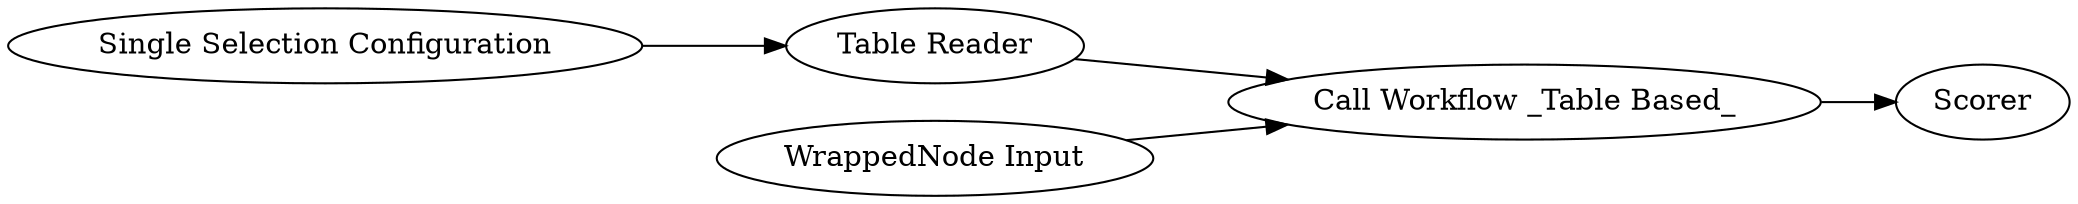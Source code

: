 digraph {
	22 -> 20
	19 -> 18
	18 -> 22
	17 -> 22
	20 [label=Scorer]
	22 [label="Call Workflow _Table Based_"]
	18 [label="Table Reader"]
	17 [label="WrappedNode Input"]
	19 [label="Single Selection Configuration"]
	rankdir=LR
}

